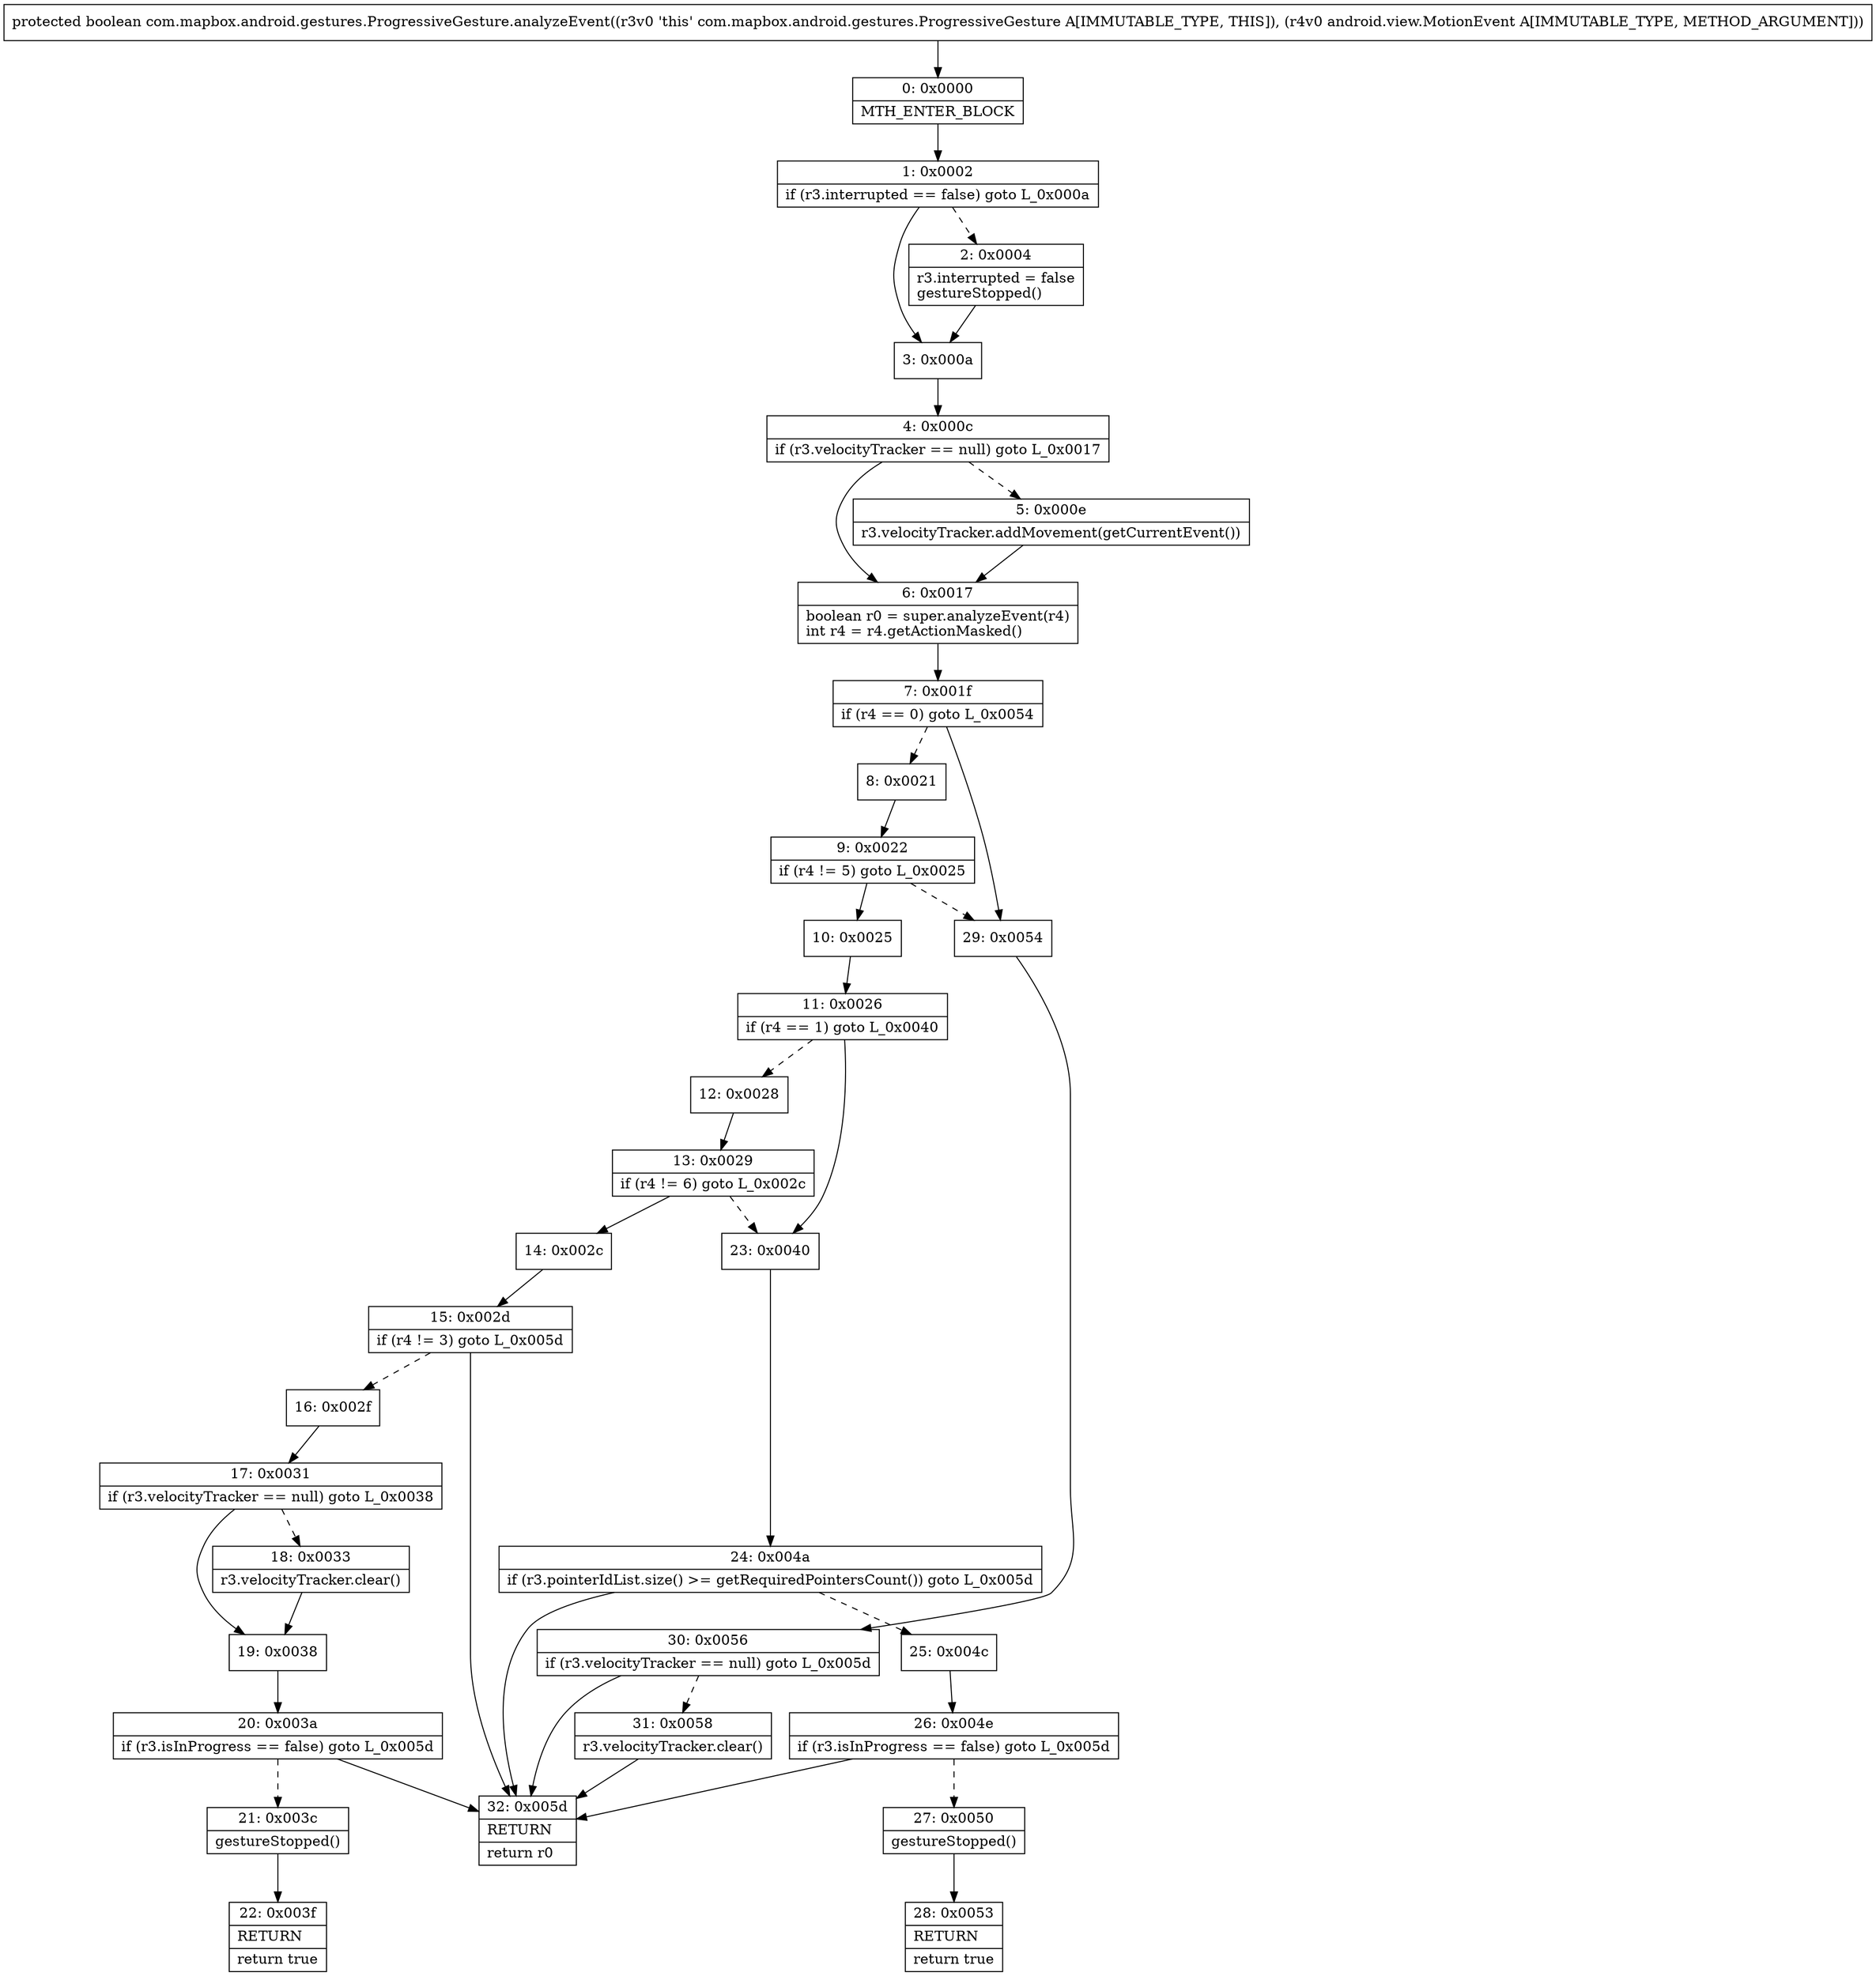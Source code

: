 digraph "CFG forcom.mapbox.android.gestures.ProgressiveGesture.analyzeEvent(Landroid\/view\/MotionEvent;)Z" {
Node_0 [shape=record,label="{0\:\ 0x0000|MTH_ENTER_BLOCK\l}"];
Node_1 [shape=record,label="{1\:\ 0x0002|if (r3.interrupted == false) goto L_0x000a\l}"];
Node_2 [shape=record,label="{2\:\ 0x0004|r3.interrupted = false\lgestureStopped()\l}"];
Node_3 [shape=record,label="{3\:\ 0x000a}"];
Node_4 [shape=record,label="{4\:\ 0x000c|if (r3.velocityTracker == null) goto L_0x0017\l}"];
Node_5 [shape=record,label="{5\:\ 0x000e|r3.velocityTracker.addMovement(getCurrentEvent())\l}"];
Node_6 [shape=record,label="{6\:\ 0x0017|boolean r0 = super.analyzeEvent(r4)\lint r4 = r4.getActionMasked()\l}"];
Node_7 [shape=record,label="{7\:\ 0x001f|if (r4 == 0) goto L_0x0054\l}"];
Node_8 [shape=record,label="{8\:\ 0x0021}"];
Node_9 [shape=record,label="{9\:\ 0x0022|if (r4 != 5) goto L_0x0025\l}"];
Node_10 [shape=record,label="{10\:\ 0x0025}"];
Node_11 [shape=record,label="{11\:\ 0x0026|if (r4 == 1) goto L_0x0040\l}"];
Node_12 [shape=record,label="{12\:\ 0x0028}"];
Node_13 [shape=record,label="{13\:\ 0x0029|if (r4 != 6) goto L_0x002c\l}"];
Node_14 [shape=record,label="{14\:\ 0x002c}"];
Node_15 [shape=record,label="{15\:\ 0x002d|if (r4 != 3) goto L_0x005d\l}"];
Node_16 [shape=record,label="{16\:\ 0x002f}"];
Node_17 [shape=record,label="{17\:\ 0x0031|if (r3.velocityTracker == null) goto L_0x0038\l}"];
Node_18 [shape=record,label="{18\:\ 0x0033|r3.velocityTracker.clear()\l}"];
Node_19 [shape=record,label="{19\:\ 0x0038}"];
Node_20 [shape=record,label="{20\:\ 0x003a|if (r3.isInProgress == false) goto L_0x005d\l}"];
Node_21 [shape=record,label="{21\:\ 0x003c|gestureStopped()\l}"];
Node_22 [shape=record,label="{22\:\ 0x003f|RETURN\l|return true\l}"];
Node_23 [shape=record,label="{23\:\ 0x0040}"];
Node_24 [shape=record,label="{24\:\ 0x004a|if (r3.pointerIdList.size() \>= getRequiredPointersCount()) goto L_0x005d\l}"];
Node_25 [shape=record,label="{25\:\ 0x004c}"];
Node_26 [shape=record,label="{26\:\ 0x004e|if (r3.isInProgress == false) goto L_0x005d\l}"];
Node_27 [shape=record,label="{27\:\ 0x0050|gestureStopped()\l}"];
Node_28 [shape=record,label="{28\:\ 0x0053|RETURN\l|return true\l}"];
Node_29 [shape=record,label="{29\:\ 0x0054}"];
Node_30 [shape=record,label="{30\:\ 0x0056|if (r3.velocityTracker == null) goto L_0x005d\l}"];
Node_31 [shape=record,label="{31\:\ 0x0058|r3.velocityTracker.clear()\l}"];
Node_32 [shape=record,label="{32\:\ 0x005d|RETURN\l|return r0\l}"];
MethodNode[shape=record,label="{protected boolean com.mapbox.android.gestures.ProgressiveGesture.analyzeEvent((r3v0 'this' com.mapbox.android.gestures.ProgressiveGesture A[IMMUTABLE_TYPE, THIS]), (r4v0 android.view.MotionEvent A[IMMUTABLE_TYPE, METHOD_ARGUMENT])) }"];
MethodNode -> Node_0;
Node_0 -> Node_1;
Node_1 -> Node_2[style=dashed];
Node_1 -> Node_3;
Node_2 -> Node_3;
Node_3 -> Node_4;
Node_4 -> Node_5[style=dashed];
Node_4 -> Node_6;
Node_5 -> Node_6;
Node_6 -> Node_7;
Node_7 -> Node_8[style=dashed];
Node_7 -> Node_29;
Node_8 -> Node_9;
Node_9 -> Node_10;
Node_9 -> Node_29[style=dashed];
Node_10 -> Node_11;
Node_11 -> Node_12[style=dashed];
Node_11 -> Node_23;
Node_12 -> Node_13;
Node_13 -> Node_14;
Node_13 -> Node_23[style=dashed];
Node_14 -> Node_15;
Node_15 -> Node_16[style=dashed];
Node_15 -> Node_32;
Node_16 -> Node_17;
Node_17 -> Node_18[style=dashed];
Node_17 -> Node_19;
Node_18 -> Node_19;
Node_19 -> Node_20;
Node_20 -> Node_21[style=dashed];
Node_20 -> Node_32;
Node_21 -> Node_22;
Node_23 -> Node_24;
Node_24 -> Node_25[style=dashed];
Node_24 -> Node_32;
Node_25 -> Node_26;
Node_26 -> Node_27[style=dashed];
Node_26 -> Node_32;
Node_27 -> Node_28;
Node_29 -> Node_30;
Node_30 -> Node_31[style=dashed];
Node_30 -> Node_32;
Node_31 -> Node_32;
}


